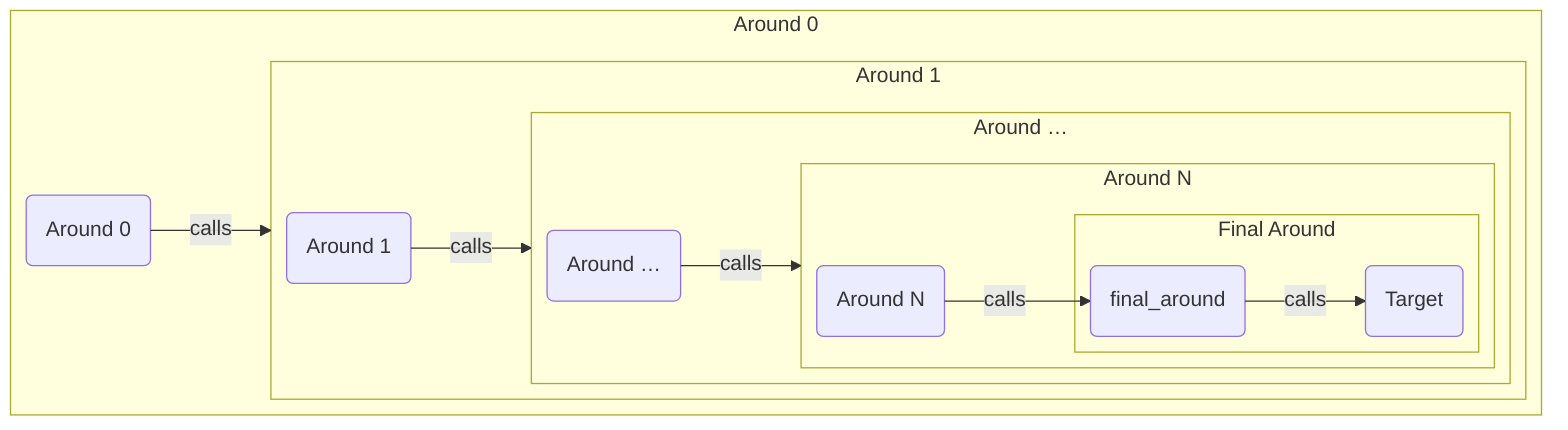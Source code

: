 flowchart-elk LR
  subgraph A0 [Around 0]
    subgraph A1 [Around 1]
      subgraph AND [Around …]
          subgraph AN [Around N]
            subgraph FINALANDTARGET [Final Around]
              finalaround(final_around)-->|calls|target(Target)
            end
            an(Around N)-->|calls|finalaround
          end
        an2(Around …)-->|calls|AN
      end
      a1(Around 1)-->|calls|AND
    end
    a0(Around 0)-->|calls|A1
  end